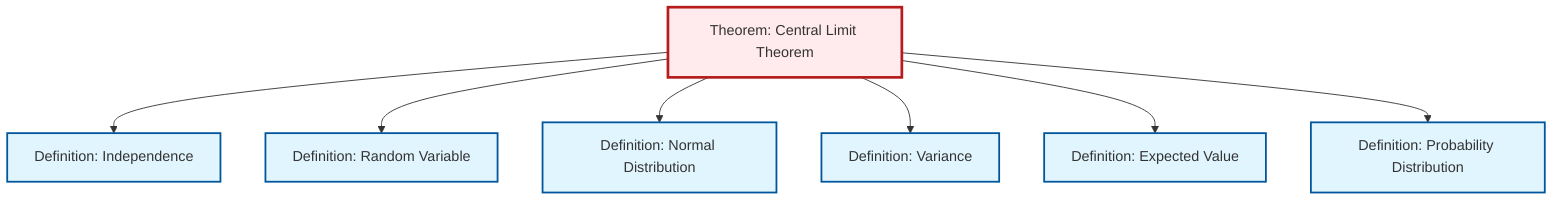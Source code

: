 graph TD
    classDef definition fill:#e1f5fe,stroke:#01579b,stroke-width:2px
    classDef theorem fill:#f3e5f5,stroke:#4a148c,stroke-width:2px
    classDef axiom fill:#fff3e0,stroke:#e65100,stroke-width:2px
    classDef example fill:#e8f5e9,stroke:#1b5e20,stroke-width:2px
    classDef current fill:#ffebee,stroke:#b71c1c,stroke-width:3px
    def-random-variable["Definition: Random Variable"]:::definition
    def-probability-distribution["Definition: Probability Distribution"]:::definition
    def-independence["Definition: Independence"]:::definition
    def-variance["Definition: Variance"]:::definition
    def-normal-distribution["Definition: Normal Distribution"]:::definition
    def-expectation["Definition: Expected Value"]:::definition
    thm-central-limit["Theorem: Central Limit Theorem"]:::theorem
    thm-central-limit --> def-independence
    thm-central-limit --> def-random-variable
    thm-central-limit --> def-normal-distribution
    thm-central-limit --> def-variance
    thm-central-limit --> def-expectation
    thm-central-limit --> def-probability-distribution
    class thm-central-limit current